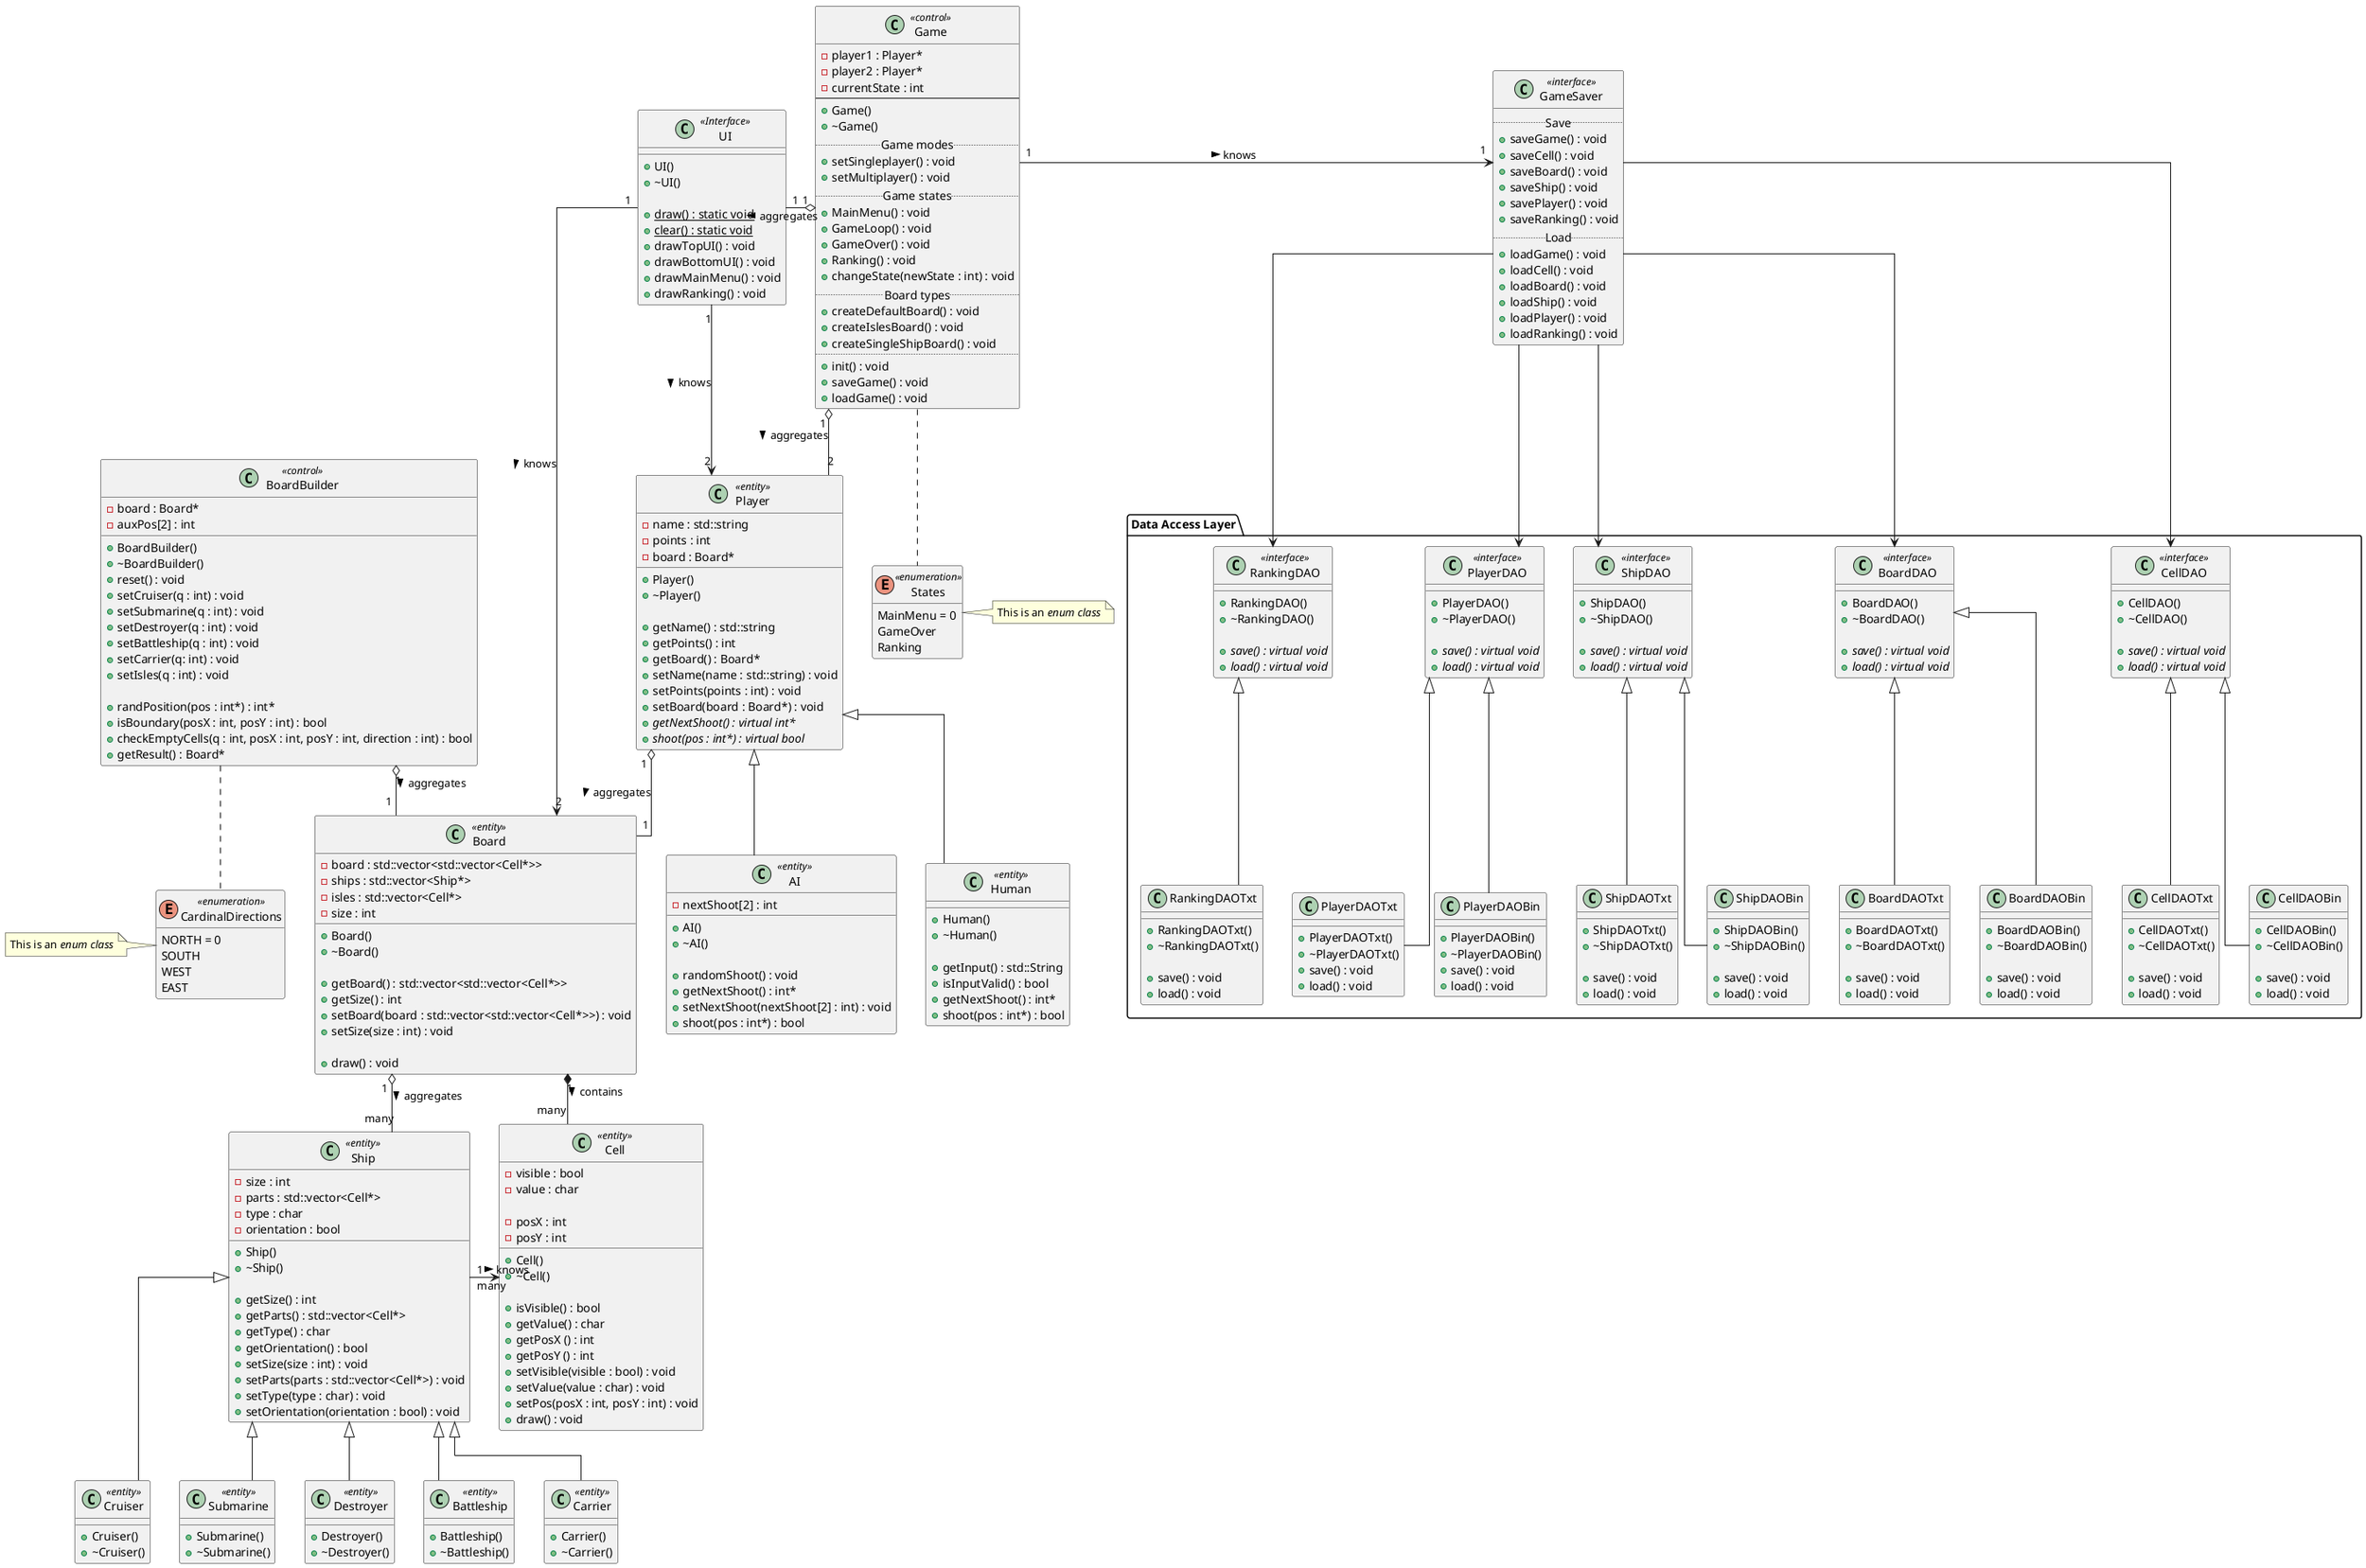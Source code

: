 @startuml Classes

skinparam linetype polyline
skinparam linetype ortho

class Cell <<entity>>{
    - visible : bool
    - value : char

    - posX : int
    - posY : int

    + Cell()
    + ~Cell()

    + isVisible() : bool
    + getValue() : char
    + getPosX () : int
    + getPosY () : int
    + setVisible(visible : bool) : void
    + setValue(value : char) : void
    + setPos(posX : int, posY : int) : void
    + draw() : void
}

class BoardBuilder <<control>> {
    - board : Board*
    - auxPos[2] : int

    + BoardBuilder()
    + ~BoardBuilder()
    + reset() : void
    + setCruiser(q : int) : void
    + setSubmarine(q : int) : void
    + setDestroyer(q : int) : void
    + setBattleship(q : int) : void
    + setCarrier(q: int) : void
    + setIsles(q : int) : void

    + randPosition(pos : int*) : int* 
    + isBoundary(posX : int, posY : int) : bool
    + checkEmptyCells(q : int, posX : int, posY : int, direction : int) : bool
    + getResult() : Board*
}

enum CardinalDirections <<enumeration>>{
    NORTH = 0
    SOUTH
    WEST
    EAST
}
hide CardinalDirections methods
note left
    This is an <i>enum class</i>
end note
class Board <<entity>>{
    - board : std::vector<std::vector<Cell*>>
    - ships : std::vector<Ship*>
    - isles : std::vector<Cell*>
    - size : int

    + Board()
    + ~Board()

    + getBoard() : std::vector<std::vector<Cell*>>
    + getSize() : int
    + setBoard(board : std::vector<std::vector<Cell*>>) : void
    + setSize(size : int) : void

    + draw() : void
}

class Ship <<entity>>{
    - size : int
    - parts : std::vector<Cell*>
    - type : char
    - orientation : bool

    + Ship()
    + ~Ship()

    + getSize() : int
    + getParts() : std::vector<Cell*>
    + getType() : char
    + getOrientation() : bool
    + setSize(size : int) : void
    + setParts(parts : std::vector<Cell*>) : void
    + setType(type : char) : void
    + setOrientation(orientation : bool) : void

}

class Cruiser <<entity>> extends Ship{
    + Cruiser()
    + ~Cruiser()

}

class Submarine <<entity>> extends Ship{
    + Submarine()
    + ~Submarine()
    
}


class Destroyer <<entity>> extends Ship{
    + Destroyer()
    + ~Destroyer()
    
}

class Battleship <<entity>> extends Ship{
    + Battleship()
    + ~Battleship()
   
}

class Carrier <<entity>> extends Ship{
    + Carrier()
    + ~Carrier()
    
}

class Player <<entity>>{
    - name : std::string
    - points : int
    - board : Board*

    + Player()
    + ~Player()

    + getName() : std::string
    + getPoints() : int
    + getBoard() : Board*
    + setName(name : std::string) : void
    + setPoints(points : int) : void
    + setBoard(board : Board*) : void
    + {abstract} getNextShoot() : virtual int*
    + {abstract} shoot(pos : int*) : virtual bool
}

class AI <<entity>> extends Player{
    - nextShoot[2] : int

    + AI()
    + ~AI()

    + randomShoot() : void
    + getNextShoot() : int*
    + setNextShoot(nextShoot[2] : int) : void
    + shoot(pos : int*) : bool
}

class Human <<entity>> extends Player{
    + Human()
    + ~Human()

    + getInput() : std::String
    + isInputValid() : bool
    + getNextShoot() : int*
    + shoot(pos : int*) : bool
}

class Game <<control>>{
    - player1 : Player*
    - player2 : Player*
    - currentState : int
    --
    + Game()
    + ~Game()
    .. Game modes ..
    + setSingleplayer() : void
    + setMultiplayer() : void
    .. Game states ..
    + MainMenu() : void
    + GameLoop() : void
    + GameOver() : void
    + Ranking() : void
    + changeState(newState : int) : void
    .. Board types ..
    + createDefaultBoard() : void
    + createIslesBoard() : void
    + createSingleShipBoard() : void
    ..
    + init() : void
    + saveGame() : void
    + loadGame() : void
}

enum States <<enumeration>>{
    MainMenu = 0
    GameOver
    Ranking
}
hide States methods
note right
    This is an <i>enum class</i>
end note

class GameSaver <<interface>>{
    .. Save ..
    + saveGame() : void
    + saveCell() : void
    + saveBoard() : void
    + saveShip() : void
    + savePlayer() : void
    + saveRanking() : void
    .. Load ..
    + loadGame() : void
    + loadCell() : void
    + loadBoard() : void
    + loadShip() : void
    + loadPlayer() : void
    + loadRanking() : void
}
class UI <<Interface>> {
    + UI()
    + ~UI()

    + {static} draw() : static void
    + {static} clear() : static void
    + drawTopUI() : void
    + drawBottomUI() : void
    + drawMainMenu() : void
    + drawRanking() : void
}


package "Data Access Layer" {
    class CellDAO <<interface>>{
        + CellDAO()
        + ~CellDAO()

        + {abstract} save() : virtual void
        + {abstract} load() : virtual void
    }

    class CellDAOTxt extends CellDAO{
        + CellDAOTxt()
        + ~CellDAOTxt()

        + save() : void
        + load() : void
    }

    class CellDAOBin extends CellDAO{
        + CellDAOBin()
        + ~CellDAOBin()

        + save() : void
        + load() : void
    }

    class BoardDAO <<interface>>{
        + BoardDAO()
        + ~BoardDAO()

        + {abstract} save() : virtual void
        + {abstract} load() : virtual void
    }

    class BoardDAOTxt extends BoardDAO{
        + BoardDAOTxt()
        + ~BoardDAOTxt()

        + save() : void
        + load() : void
    }

    class BoardDAOBin extends BoardDAO{
        + BoardDAOBin()
        + ~BoardDAOBin()
        
        + save() : void
        + load() : void
    }

    class ShipDAO <<interface>>{
        + ShipDAO()
        + ~ShipDAO()

        + {abstract} save() : virtual void
        + {abstract} load() : virtual void
    }

    class ShipDAOTxt extends ShipDAO{
        + ShipDAOTxt()
        + ~ShipDAOTxt()

        + save() : void
        + load() : void
    }

    class ShipDAOBin extends ShipDAO{
        + ShipDAOBin()
        + ~ShipDAOBin()

        + save() : void
        + load() : void
    }

    class PlayerDAO <<interface>>{
        + PlayerDAO()
        + ~PlayerDAO()

        + {abstract} save() : virtual void
        + {abstract} load() : virtual void
    }

    class PlayerDAOTxt extends PlayerDAO{
        + PlayerDAOTxt()
        + ~PlayerDAOTxt()
        + save() : void
        + load() : void
    }

    class PlayerDAOBin extends PlayerDAO{
        + PlayerDAOBin()
        + ~PlayerDAOBin()
        + save() : void
        + load() : void
    }

    class RankingDAO <<interface>>{
        + RankingDAO()
        + ~RankingDAO()

        + {abstract} save() : virtual void
        + {abstract} load() : virtual void
    }

    class RankingDAOTxt extends RankingDAO{
        + RankingDAOTxt()
        + ~RankingDAOTxt()
        
        + save() : void
        + load() : void
    }
}

Game "1" o-- "2" Player : > aggregates
Game "1" o-l- "1" UI : > aggregates
Game "1" -r-> "1" GameSaver : > knows
Game .. States

Player "1" o-- "1" Board : > aggregates

BoardBuilder "1" o-- "1" Board : > aggregates
BoardBuilder .. CardinalDirections
Board "1" *-- "many" Cell : > contains
Board "1" o-- "many" Ship : > aggregates

Ship "1" -r-> "many" Cell : > knows
UI "1" --> "2" Board : > knows
UI "1" --> "2" Player : > knows

GameSaver --> CellDAO
GameSaver --> BoardDAO
GameSaver --> ShipDAO
GameSaver --> PlayerDAO
GameSaver --> RankingDAO
@enduml